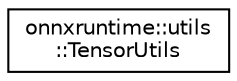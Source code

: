 digraph "Graphical Class Hierarchy"
{
  edge [fontname="Helvetica",fontsize="10",labelfontname="Helvetica",labelfontsize="10"];
  node [fontname="Helvetica",fontsize="10",shape=record];
  rankdir="LR";
  Node0 [label="onnxruntime::utils\l::TensorUtils",height=0.2,width=0.4,color="black", fillcolor="white", style="filled",URL="$classonnxruntime_1_1utils_1_1TensorUtils.html"];
}
